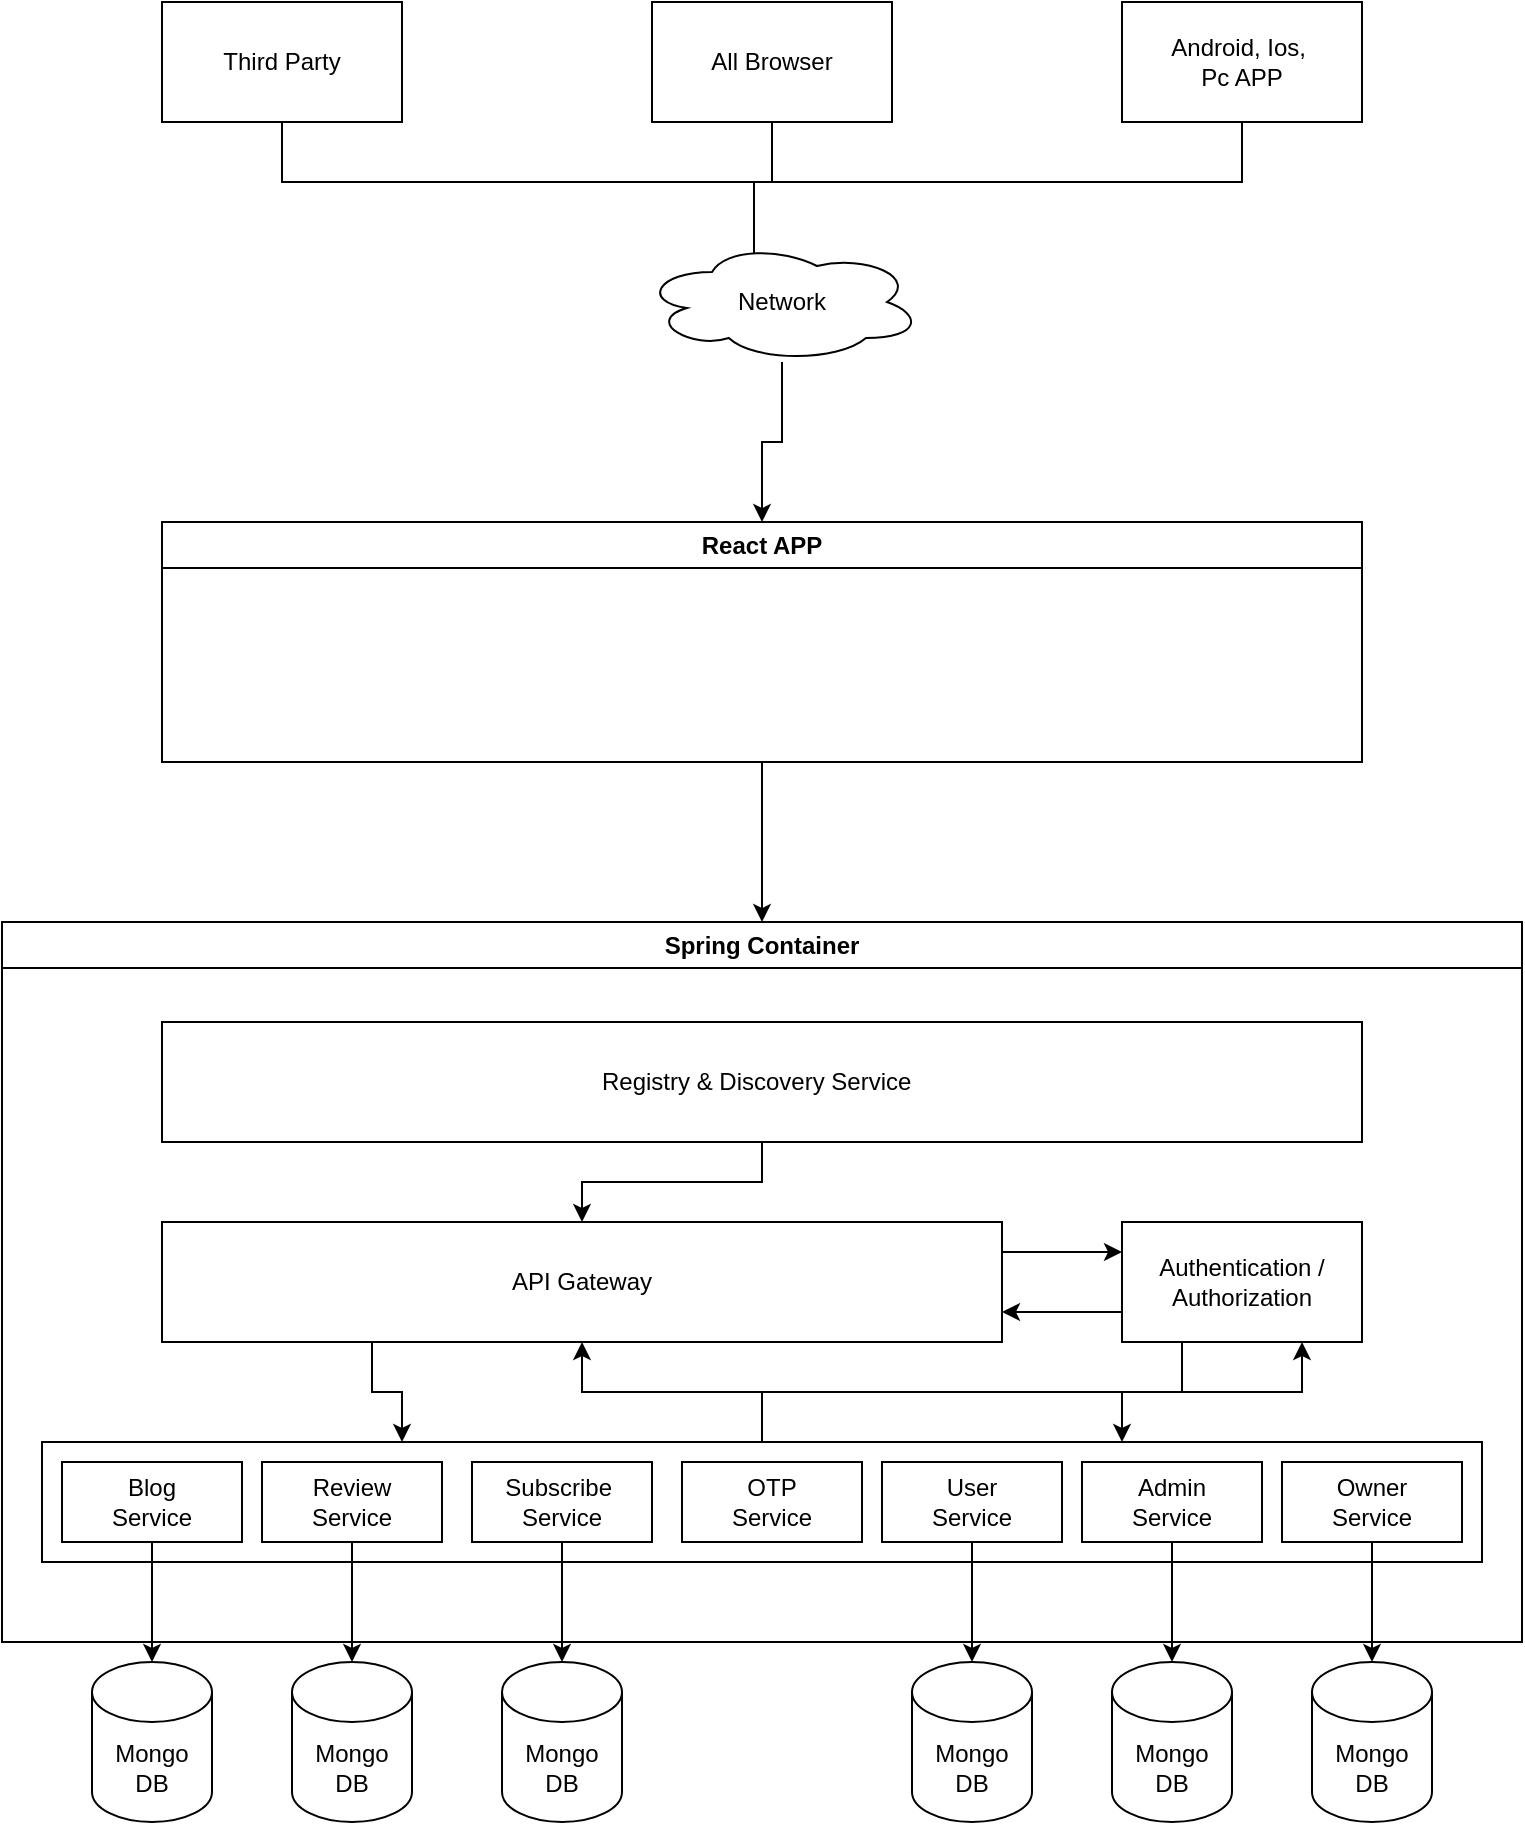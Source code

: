 <mxfile version="21.5.2" type="github">
  <diagram name="Page-1" id="2YBvvXClWsGukQMizWep">
    <mxGraphModel dx="1050" dy="541" grid="1" gridSize="10" guides="1" tooltips="1" connect="1" arrows="1" fold="1" page="1" pageScale="1" pageWidth="850" pageHeight="1100" math="0" shadow="0">
      <root>
        <mxCell id="0" />
        <mxCell id="1" parent="0" />
        <mxCell id="uLhA9V1aQ5VBmg_T4TcN-1" value="Third Party" style="rounded=0;whiteSpace=wrap;html=1;" parent="1" vertex="1">
          <mxGeometry x="120" y="40" width="120" height="60" as="geometry" />
        </mxCell>
        <mxCell id="uLhA9V1aQ5VBmg_T4TcN-2" value="All Browser" style="rounded=0;whiteSpace=wrap;html=1;" parent="1" vertex="1">
          <mxGeometry x="365" y="40" width="120" height="60" as="geometry" />
        </mxCell>
        <mxCell id="uLhA9V1aQ5VBmg_T4TcN-3" value="Android, Ios,&amp;nbsp;&lt;br&gt;Pc APP" style="rounded=0;whiteSpace=wrap;html=1;" parent="1" vertex="1">
          <mxGeometry x="600" y="40" width="120" height="60" as="geometry" />
        </mxCell>
        <mxCell id="DjCsfvkLk3CtGc_bWNLw-12" style="edgeStyle=orthogonalEdgeStyle;rounded=0;orthogonalLoop=1;jettySize=auto;html=1;entryX=0.5;entryY=0;entryDx=0;entryDy=0;" parent="1" source="DjCsfvkLk3CtGc_bWNLw-1" target="DjCsfvkLk3CtGc_bWNLw-11" edge="1">
          <mxGeometry relative="1" as="geometry" />
        </mxCell>
        <mxCell id="DjCsfvkLk3CtGc_bWNLw-1" value="Network" style="ellipse;shape=cloud;whiteSpace=wrap;html=1;" parent="1" vertex="1">
          <mxGeometry x="360" y="160" width="140" height="60" as="geometry" />
        </mxCell>
        <mxCell id="DjCsfvkLk3CtGc_bWNLw-2" value="" style="endArrow=none;html=1;edgeStyle=orthogonalEdgeStyle;rounded=0;exitX=0.5;exitY=1;exitDx=0;exitDy=0;entryX=0.4;entryY=0.1;entryDx=0;entryDy=0;entryPerimeter=0;" parent="1" source="uLhA9V1aQ5VBmg_T4TcN-1" target="DjCsfvkLk3CtGc_bWNLw-1" edge="1">
          <mxGeometry relative="1" as="geometry">
            <mxPoint x="130" y="180" as="sourcePoint" />
            <mxPoint x="370" y="180" as="targetPoint" />
          </mxGeometry>
        </mxCell>
        <mxCell id="DjCsfvkLk3CtGc_bWNLw-5" value="" style="endArrow=none;html=1;edgeStyle=orthogonalEdgeStyle;rounded=0;exitX=0.5;exitY=1;exitDx=0;exitDy=0;entryX=0.4;entryY=0.1;entryDx=0;entryDy=0;entryPerimeter=0;" parent="1" source="uLhA9V1aQ5VBmg_T4TcN-2" target="DjCsfvkLk3CtGc_bWNLw-1" edge="1">
          <mxGeometry relative="1" as="geometry">
            <mxPoint x="485" y="160" as="sourcePoint" />
            <mxPoint x="480" y="170" as="targetPoint" />
          </mxGeometry>
        </mxCell>
        <mxCell id="DjCsfvkLk3CtGc_bWNLw-8" value="" style="endArrow=none;html=1;edgeStyle=orthogonalEdgeStyle;rounded=0;exitX=0.5;exitY=1;exitDx=0;exitDy=0;entryX=0.4;entryY=0.1;entryDx=0;entryDy=0;entryPerimeter=0;" parent="1" source="uLhA9V1aQ5VBmg_T4TcN-3" target="DjCsfvkLk3CtGc_bWNLw-1" edge="1">
          <mxGeometry relative="1" as="geometry">
            <mxPoint x="580" y="150" as="sourcePoint" />
            <mxPoint x="740" y="150" as="targetPoint" />
          </mxGeometry>
        </mxCell>
        <mxCell id="DjCsfvkLk3CtGc_bWNLw-14" style="edgeStyle=orthogonalEdgeStyle;rounded=0;orthogonalLoop=1;jettySize=auto;html=1;entryX=0.5;entryY=0;entryDx=0;entryDy=0;" parent="1" source="DjCsfvkLk3CtGc_bWNLw-11" target="DjCsfvkLk3CtGc_bWNLw-13" edge="1">
          <mxGeometry relative="1" as="geometry" />
        </mxCell>
        <mxCell id="DjCsfvkLk3CtGc_bWNLw-11" value="React APP" style="swimlane;whiteSpace=wrap;html=1;" parent="1" vertex="1">
          <mxGeometry x="120" y="300" width="600" height="120" as="geometry" />
        </mxCell>
        <mxCell id="DjCsfvkLk3CtGc_bWNLw-13" value="Spring Container" style="swimlane;whiteSpace=wrap;html=1;" parent="1" vertex="1">
          <mxGeometry x="40" y="500" width="760" height="360" as="geometry" />
        </mxCell>
        <mxCell id="DjCsfvkLk3CtGc_bWNLw-18" style="edgeStyle=orthogonalEdgeStyle;rounded=0;orthogonalLoop=1;jettySize=auto;html=1;entryX=0.5;entryY=0;entryDx=0;entryDy=0;" parent="DjCsfvkLk3CtGc_bWNLw-13" source="DjCsfvkLk3CtGc_bWNLw-15" target="DjCsfvkLk3CtGc_bWNLw-16" edge="1">
          <mxGeometry relative="1" as="geometry" />
        </mxCell>
        <mxCell id="DjCsfvkLk3CtGc_bWNLw-15" value="Registry &amp;amp; Discovery Service&lt;span style=&quot;white-space: pre;&quot;&gt;&#x9;&lt;/span&gt;" style="rounded=0;whiteSpace=wrap;html=1;" parent="DjCsfvkLk3CtGc_bWNLw-13" vertex="1">
          <mxGeometry x="80" y="50" width="600" height="60" as="geometry" />
        </mxCell>
        <mxCell id="DjCsfvkLk3CtGc_bWNLw-21" style="edgeStyle=orthogonalEdgeStyle;rounded=0;orthogonalLoop=1;jettySize=auto;html=1;exitX=1;exitY=0.25;exitDx=0;exitDy=0;entryX=0;entryY=0.25;entryDx=0;entryDy=0;" parent="DjCsfvkLk3CtGc_bWNLw-13" source="DjCsfvkLk3CtGc_bWNLw-16" target="DjCsfvkLk3CtGc_bWNLw-17" edge="1">
          <mxGeometry relative="1" as="geometry" />
        </mxCell>
        <mxCell id="X8fLOVtDtA9ioga19bI3-8" style="edgeStyle=orthogonalEdgeStyle;rounded=0;orthogonalLoop=1;jettySize=auto;html=1;exitX=0.25;exitY=1;exitDx=0;exitDy=0;entryX=0.25;entryY=0;entryDx=0;entryDy=0;" edge="1" parent="DjCsfvkLk3CtGc_bWNLw-13" source="DjCsfvkLk3CtGc_bWNLw-16" target="X8fLOVtDtA9ioga19bI3-5">
          <mxGeometry relative="1" as="geometry" />
        </mxCell>
        <mxCell id="DjCsfvkLk3CtGc_bWNLw-16" value="API Gateway" style="rounded=0;whiteSpace=wrap;html=1;" parent="DjCsfvkLk3CtGc_bWNLw-13" vertex="1">
          <mxGeometry x="80" y="150" width="420" height="60" as="geometry" />
        </mxCell>
        <mxCell id="DjCsfvkLk3CtGc_bWNLw-22" style="edgeStyle=orthogonalEdgeStyle;rounded=0;orthogonalLoop=1;jettySize=auto;html=1;exitX=0;exitY=0.75;exitDx=0;exitDy=0;entryX=1;entryY=0.75;entryDx=0;entryDy=0;" parent="DjCsfvkLk3CtGc_bWNLw-13" source="DjCsfvkLk3CtGc_bWNLw-17" target="DjCsfvkLk3CtGc_bWNLw-16" edge="1">
          <mxGeometry relative="1" as="geometry" />
        </mxCell>
        <mxCell id="X8fLOVtDtA9ioga19bI3-11" style="edgeStyle=orthogonalEdgeStyle;rounded=0;orthogonalLoop=1;jettySize=auto;html=1;exitX=0.25;exitY=1;exitDx=0;exitDy=0;entryX=0.75;entryY=0;entryDx=0;entryDy=0;" edge="1" parent="DjCsfvkLk3CtGc_bWNLw-13" source="DjCsfvkLk3CtGc_bWNLw-17" target="X8fLOVtDtA9ioga19bI3-5">
          <mxGeometry relative="1" as="geometry" />
        </mxCell>
        <mxCell id="DjCsfvkLk3CtGc_bWNLw-17" value="Authentication /&lt;br&gt;Authorization" style="rounded=0;whiteSpace=wrap;html=1;" parent="DjCsfvkLk3CtGc_bWNLw-13" vertex="1">
          <mxGeometry x="560" y="150" width="120" height="60" as="geometry" />
        </mxCell>
        <mxCell id="X8fLOVtDtA9ioga19bI3-13" style="edgeStyle=orthogonalEdgeStyle;rounded=0;orthogonalLoop=1;jettySize=auto;html=1;entryX=0.75;entryY=1;entryDx=0;entryDy=0;" edge="1" parent="DjCsfvkLk3CtGc_bWNLw-13" source="X8fLOVtDtA9ioga19bI3-5" target="DjCsfvkLk3CtGc_bWNLw-17">
          <mxGeometry relative="1" as="geometry" />
        </mxCell>
        <mxCell id="X8fLOVtDtA9ioga19bI3-14" style="edgeStyle=orthogonalEdgeStyle;rounded=0;orthogonalLoop=1;jettySize=auto;html=1;entryX=0.5;entryY=1;entryDx=0;entryDy=0;" edge="1" parent="DjCsfvkLk3CtGc_bWNLw-13" source="X8fLOVtDtA9ioga19bI3-5" target="DjCsfvkLk3CtGc_bWNLw-16">
          <mxGeometry relative="1" as="geometry" />
        </mxCell>
        <mxCell id="X8fLOVtDtA9ioga19bI3-5" value="" style="rounded=0;whiteSpace=wrap;html=1;" vertex="1" parent="DjCsfvkLk3CtGc_bWNLw-13">
          <mxGeometry x="20" y="260" width="720" height="60" as="geometry" />
        </mxCell>
        <mxCell id="DjCsfvkLk3CtGc_bWNLw-23" value="Blog&lt;br&gt;Service" style="rounded=0;whiteSpace=wrap;html=1;" parent="DjCsfvkLk3CtGc_bWNLw-13" vertex="1">
          <mxGeometry x="30" y="270" width="90" height="40" as="geometry" />
        </mxCell>
        <mxCell id="DjCsfvkLk3CtGc_bWNLw-25" value="Review&lt;br&gt;Service" style="rounded=0;whiteSpace=wrap;html=1;" parent="DjCsfvkLk3CtGc_bWNLw-13" vertex="1">
          <mxGeometry x="130" y="270" width="90" height="40" as="geometry" />
        </mxCell>
        <mxCell id="oEP6A0aicc-rfJHBVwHu-1" value="Subscribe&amp;nbsp;&lt;br&gt;Service" style="rounded=0;whiteSpace=wrap;html=1;" parent="DjCsfvkLk3CtGc_bWNLw-13" vertex="1">
          <mxGeometry x="235" y="270" width="90" height="40" as="geometry" />
        </mxCell>
        <mxCell id="X8fLOVtDtA9ioga19bI3-1" value="OTP&lt;br&gt;Service" style="rounded=0;whiteSpace=wrap;html=1;" vertex="1" parent="DjCsfvkLk3CtGc_bWNLw-13">
          <mxGeometry x="340" y="270" width="90" height="40" as="geometry" />
        </mxCell>
        <mxCell id="X8fLOVtDtA9ioga19bI3-2" value="User&lt;br&gt;Service" style="rounded=0;whiteSpace=wrap;html=1;" vertex="1" parent="DjCsfvkLk3CtGc_bWNLw-13">
          <mxGeometry x="440" y="270" width="90" height="40" as="geometry" />
        </mxCell>
        <mxCell id="X8fLOVtDtA9ioga19bI3-3" value="Admin&lt;br&gt;Service" style="rounded=0;whiteSpace=wrap;html=1;" vertex="1" parent="DjCsfvkLk3CtGc_bWNLw-13">
          <mxGeometry x="540" y="270" width="90" height="40" as="geometry" />
        </mxCell>
        <mxCell id="X8fLOVtDtA9ioga19bI3-4" value="Owner&lt;br&gt;Service" style="rounded=0;whiteSpace=wrap;html=1;" vertex="1" parent="DjCsfvkLk3CtGc_bWNLw-13">
          <mxGeometry x="640" y="270" width="90" height="40" as="geometry" />
        </mxCell>
        <mxCell id="X8fLOVtDtA9ioga19bI3-15" value="Mongo&lt;br&gt;DB" style="shape=cylinder3;whiteSpace=wrap;html=1;boundedLbl=1;backgroundOutline=1;size=15;" vertex="1" parent="1">
          <mxGeometry x="85" y="870" width="60" height="80" as="geometry" />
        </mxCell>
        <mxCell id="X8fLOVtDtA9ioga19bI3-16" value="Mongo&lt;br&gt;DB" style="shape=cylinder3;whiteSpace=wrap;html=1;boundedLbl=1;backgroundOutline=1;size=15;" vertex="1" parent="1">
          <mxGeometry x="185" y="870" width="60" height="80" as="geometry" />
        </mxCell>
        <mxCell id="X8fLOVtDtA9ioga19bI3-17" value="Mongo&lt;br&gt;DB" style="shape=cylinder3;whiteSpace=wrap;html=1;boundedLbl=1;backgroundOutline=1;size=15;" vertex="1" parent="1">
          <mxGeometry x="290" y="870" width="60" height="80" as="geometry" />
        </mxCell>
        <mxCell id="X8fLOVtDtA9ioga19bI3-19" value="Mongo&lt;br&gt;DB" style="shape=cylinder3;whiteSpace=wrap;html=1;boundedLbl=1;backgroundOutline=1;size=15;" vertex="1" parent="1">
          <mxGeometry x="495" y="870" width="60" height="80" as="geometry" />
        </mxCell>
        <mxCell id="X8fLOVtDtA9ioga19bI3-20" value="Mongo&lt;br&gt;DB" style="shape=cylinder3;whiteSpace=wrap;html=1;boundedLbl=1;backgroundOutline=1;size=15;" vertex="1" parent="1">
          <mxGeometry x="595" y="870" width="60" height="80" as="geometry" />
        </mxCell>
        <mxCell id="X8fLOVtDtA9ioga19bI3-21" value="Mongo&lt;br&gt;DB" style="shape=cylinder3;whiteSpace=wrap;html=1;boundedLbl=1;backgroundOutline=1;size=15;" vertex="1" parent="1">
          <mxGeometry x="695" y="870" width="60" height="80" as="geometry" />
        </mxCell>
        <mxCell id="X8fLOVtDtA9ioga19bI3-22" style="edgeStyle=orthogonalEdgeStyle;rounded=0;orthogonalLoop=1;jettySize=auto;html=1;entryX=0.5;entryY=0;entryDx=0;entryDy=0;entryPerimeter=0;" edge="1" parent="1" source="DjCsfvkLk3CtGc_bWNLw-23" target="X8fLOVtDtA9ioga19bI3-15">
          <mxGeometry relative="1" as="geometry" />
        </mxCell>
        <mxCell id="X8fLOVtDtA9ioga19bI3-23" style="edgeStyle=orthogonalEdgeStyle;rounded=0;orthogonalLoop=1;jettySize=auto;html=1;entryX=0.5;entryY=0;entryDx=0;entryDy=0;entryPerimeter=0;" edge="1" parent="1" source="DjCsfvkLk3CtGc_bWNLw-25" target="X8fLOVtDtA9ioga19bI3-16">
          <mxGeometry relative="1" as="geometry" />
        </mxCell>
        <mxCell id="X8fLOVtDtA9ioga19bI3-24" style="edgeStyle=orthogonalEdgeStyle;rounded=0;orthogonalLoop=1;jettySize=auto;html=1;entryX=0.5;entryY=0;entryDx=0;entryDy=0;entryPerimeter=0;" edge="1" parent="1" source="oEP6A0aicc-rfJHBVwHu-1" target="X8fLOVtDtA9ioga19bI3-17">
          <mxGeometry relative="1" as="geometry" />
        </mxCell>
        <mxCell id="X8fLOVtDtA9ioga19bI3-25" style="edgeStyle=orthogonalEdgeStyle;rounded=0;orthogonalLoop=1;jettySize=auto;html=1;entryX=0.5;entryY=0;entryDx=0;entryDy=0;entryPerimeter=0;" edge="1" parent="1" source="X8fLOVtDtA9ioga19bI3-2" target="X8fLOVtDtA9ioga19bI3-19">
          <mxGeometry relative="1" as="geometry" />
        </mxCell>
        <mxCell id="X8fLOVtDtA9ioga19bI3-26" style="edgeStyle=orthogonalEdgeStyle;rounded=0;orthogonalLoop=1;jettySize=auto;html=1;entryX=0.5;entryY=0;entryDx=0;entryDy=0;entryPerimeter=0;" edge="1" parent="1" source="X8fLOVtDtA9ioga19bI3-3" target="X8fLOVtDtA9ioga19bI3-20">
          <mxGeometry relative="1" as="geometry" />
        </mxCell>
        <mxCell id="X8fLOVtDtA9ioga19bI3-27" style="edgeStyle=orthogonalEdgeStyle;rounded=0;orthogonalLoop=1;jettySize=auto;html=1;entryX=0.5;entryY=0;entryDx=0;entryDy=0;entryPerimeter=0;" edge="1" parent="1" source="X8fLOVtDtA9ioga19bI3-4" target="X8fLOVtDtA9ioga19bI3-21">
          <mxGeometry relative="1" as="geometry" />
        </mxCell>
      </root>
    </mxGraphModel>
  </diagram>
</mxfile>

